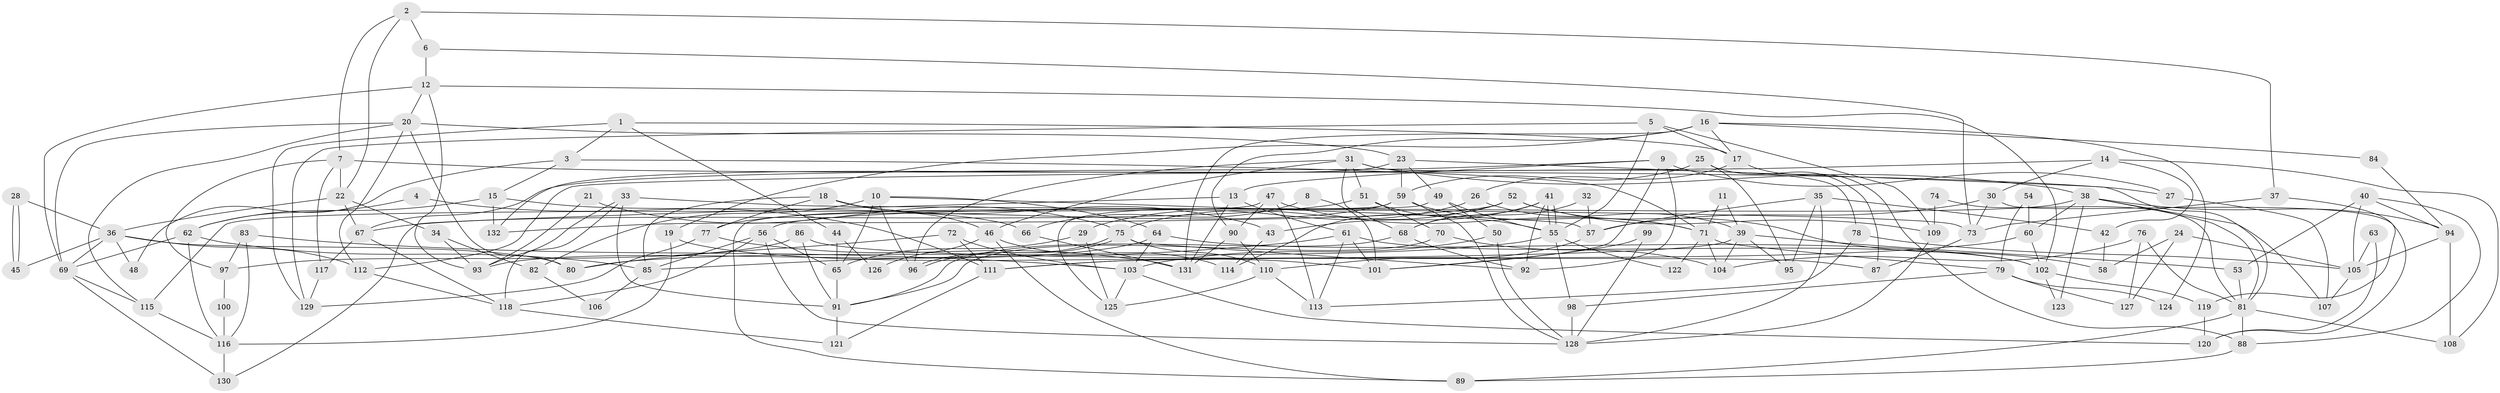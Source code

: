 // coarse degree distribution, {13: 0.015151515151515152, 9: 0.07575757575757576, 2: 0.16666666666666666, 6: 0.06060606060606061, 8: 0.12121212121212122, 10: 0.030303030303030304, 7: 0.06060606060606061, 5: 0.09090909090909091, 3: 0.22727272727272727, 11: 0.030303030303030304, 4: 0.09090909090909091, 22: 0.015151515151515152, 1: 0.015151515151515152}
// Generated by graph-tools (version 1.1) at 2025/18/03/04/25 18:18:34]
// undirected, 132 vertices, 264 edges
graph export_dot {
graph [start="1"]
  node [color=gray90,style=filled];
  1;
  2;
  3;
  4;
  5;
  6;
  7;
  8;
  9;
  10;
  11;
  12;
  13;
  14;
  15;
  16;
  17;
  18;
  19;
  20;
  21;
  22;
  23;
  24;
  25;
  26;
  27;
  28;
  29;
  30;
  31;
  32;
  33;
  34;
  35;
  36;
  37;
  38;
  39;
  40;
  41;
  42;
  43;
  44;
  45;
  46;
  47;
  48;
  49;
  50;
  51;
  52;
  53;
  54;
  55;
  56;
  57;
  58;
  59;
  60;
  61;
  62;
  63;
  64;
  65;
  66;
  67;
  68;
  69;
  70;
  71;
  72;
  73;
  74;
  75;
  76;
  77;
  78;
  79;
  80;
  81;
  82;
  83;
  84;
  85;
  86;
  87;
  88;
  89;
  90;
  91;
  92;
  93;
  94;
  95;
  96;
  97;
  98;
  99;
  100;
  101;
  102;
  103;
  104;
  105;
  106;
  107;
  108;
  109;
  110;
  111;
  112;
  113;
  114;
  115;
  116;
  117;
  118;
  119;
  120;
  121;
  122;
  123;
  124;
  125;
  126;
  127;
  128;
  129;
  130;
  131;
  132;
  1 -- 17;
  1 -- 129;
  1 -- 3;
  1 -- 44;
  2 -- 6;
  2 -- 7;
  2 -- 22;
  2 -- 37;
  3 -- 71;
  3 -- 15;
  3 -- 48;
  4 -- 111;
  4 -- 62;
  5 -- 109;
  5 -- 55;
  5 -- 17;
  5 -- 129;
  6 -- 12;
  6 -- 73;
  7 -- 97;
  7 -- 22;
  7 -- 27;
  7 -- 117;
  8 -- 66;
  8 -- 101;
  9 -- 67;
  9 -- 27;
  9 -- 13;
  9 -- 92;
  9 -- 101;
  10 -- 96;
  10 -- 65;
  10 -- 57;
  10 -- 64;
  10 -- 82;
  11 -- 39;
  11 -- 71;
  12 -- 20;
  12 -- 69;
  12 -- 93;
  12 -- 102;
  13 -- 61;
  13 -- 130;
  13 -- 131;
  14 -- 30;
  14 -- 112;
  14 -- 42;
  14 -- 108;
  15 -- 132;
  15 -- 62;
  15 -- 66;
  16 -- 17;
  16 -- 131;
  16 -- 19;
  16 -- 84;
  16 -- 90;
  16 -- 124;
  17 -- 88;
  17 -- 26;
  18 -- 85;
  18 -- 77;
  18 -- 43;
  18 -- 46;
  19 -- 101;
  19 -- 116;
  20 -- 115;
  20 -- 23;
  20 -- 69;
  20 -- 80;
  20 -- 112;
  21 -- 75;
  21 -- 93;
  22 -- 36;
  22 -- 34;
  22 -- 67;
  23 -- 59;
  23 -- 81;
  23 -- 49;
  23 -- 132;
  24 -- 105;
  24 -- 127;
  24 -- 58;
  25 -- 59;
  25 -- 95;
  25 -- 87;
  26 -- 39;
  26 -- 29;
  27 -- 107;
  28 -- 36;
  28 -- 45;
  28 -- 45;
  29 -- 125;
  29 -- 65;
  30 -- 57;
  30 -- 120;
  30 -- 73;
  31 -- 68;
  31 -- 38;
  31 -- 46;
  31 -- 51;
  31 -- 78;
  31 -- 96;
  32 -- 57;
  32 -- 68;
  33 -- 91;
  33 -- 93;
  33 -- 73;
  33 -- 118;
  34 -- 93;
  34 -- 82;
  35 -- 57;
  35 -- 128;
  35 -- 42;
  35 -- 95;
  36 -- 69;
  36 -- 112;
  36 -- 45;
  36 -- 48;
  36 -- 80;
  37 -- 73;
  37 -- 119;
  38 -- 81;
  38 -- 60;
  38 -- 56;
  38 -- 94;
  38 -- 107;
  38 -- 123;
  39 -- 104;
  39 -- 53;
  39 -- 95;
  39 -- 111;
  40 -- 94;
  40 -- 88;
  40 -- 53;
  40 -- 105;
  41 -- 55;
  41 -- 55;
  41 -- 43;
  41 -- 68;
  41 -- 92;
  42 -- 58;
  43 -- 114;
  44 -- 65;
  44 -- 126;
  46 -- 89;
  46 -- 114;
  46 -- 126;
  47 -- 115;
  47 -- 90;
  47 -- 71;
  47 -- 113;
  49 -- 55;
  49 -- 50;
  49 -- 89;
  50 -- 128;
  50 -- 103;
  51 -- 55;
  51 -- 67;
  51 -- 70;
  52 -- 58;
  52 -- 75;
  52 -- 109;
  52 -- 114;
  52 -- 132;
  53 -- 81;
  54 -- 79;
  54 -- 60;
  55 -- 80;
  55 -- 98;
  55 -- 122;
  56 -- 118;
  56 -- 65;
  56 -- 85;
  56 -- 128;
  57 -- 110;
  59 -- 125;
  59 -- 77;
  59 -- 71;
  59 -- 128;
  60 -- 111;
  60 -- 102;
  61 -- 85;
  61 -- 102;
  61 -- 101;
  61 -- 113;
  62 -- 69;
  62 -- 85;
  62 -- 116;
  63 -- 120;
  63 -- 105;
  64 -- 103;
  64 -- 93;
  64 -- 102;
  65 -- 91;
  66 -- 131;
  67 -- 117;
  67 -- 118;
  68 -- 92;
  68 -- 91;
  69 -- 130;
  69 -- 115;
  70 -- 91;
  70 -- 104;
  71 -- 79;
  71 -- 104;
  71 -- 122;
  72 -- 111;
  72 -- 80;
  72 -- 103;
  73 -- 87;
  74 -- 109;
  74 -- 81;
  75 -- 92;
  75 -- 96;
  75 -- 96;
  75 -- 110;
  76 -- 104;
  76 -- 81;
  76 -- 127;
  77 -- 131;
  77 -- 129;
  78 -- 113;
  78 -- 105;
  79 -- 98;
  79 -- 124;
  79 -- 127;
  81 -- 108;
  81 -- 89;
  81 -- 88;
  82 -- 106;
  83 -- 116;
  83 -- 103;
  83 -- 97;
  84 -- 94;
  85 -- 106;
  86 -- 91;
  86 -- 87;
  86 -- 97;
  88 -- 89;
  90 -- 110;
  90 -- 131;
  91 -- 121;
  94 -- 105;
  94 -- 108;
  97 -- 100;
  98 -- 128;
  99 -- 128;
  99 -- 101;
  100 -- 116;
  102 -- 119;
  102 -- 123;
  103 -- 120;
  103 -- 125;
  105 -- 107;
  109 -- 128;
  110 -- 113;
  110 -- 125;
  111 -- 121;
  112 -- 118;
  115 -- 116;
  116 -- 130;
  117 -- 129;
  118 -- 121;
  119 -- 120;
}
